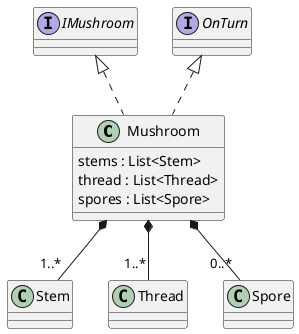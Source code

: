 @startuml mushroom

Mushroom *-- "1..*" Stem
Mushroom *-- "1..*" Thread
Mushroom *-- "0..*" Spore
class Mushroom implements IMushroom, OnTurn{
    stems : List<Stem>
    thread : List<Thread>
    spores : List<Spore>
}
@enduml
